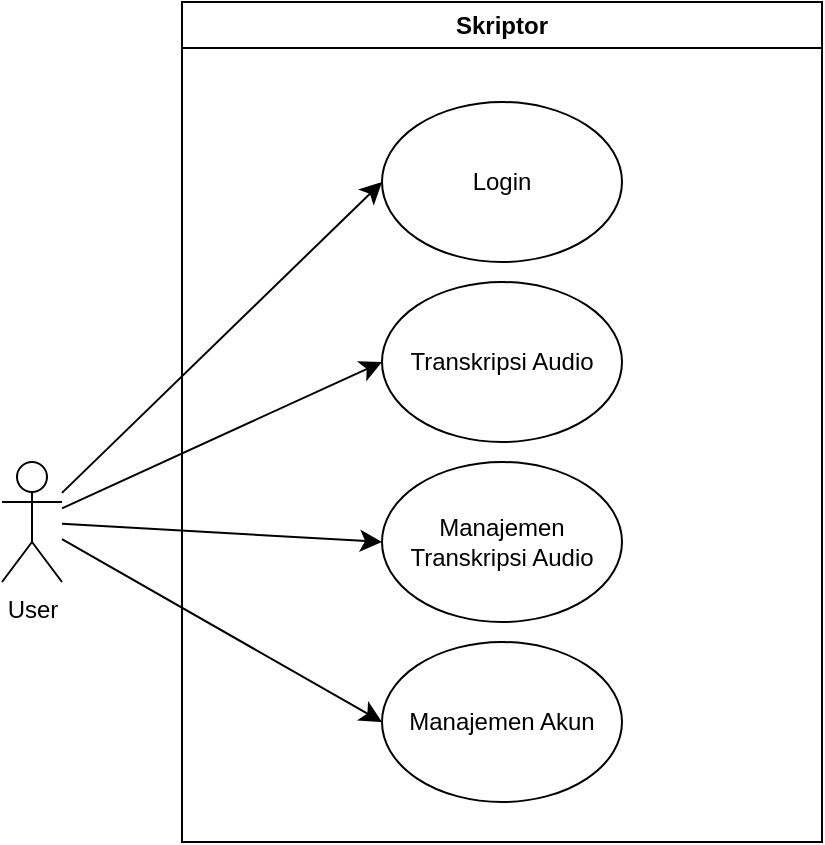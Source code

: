 <mxfile version="28.1.0" pages="2">
  <diagram name="Page-1" id="GCuHEHV3TT69qPSFdofg">
    <mxGraphModel dx="977" dy="797" grid="1" gridSize="10" guides="1" tooltips="1" connect="1" arrows="1" fold="1" page="1" pageScale="1" pageWidth="850" pageHeight="1100" math="0" shadow="0">
      <root>
        <mxCell id="0" />
        <mxCell id="1" parent="0" />
        <mxCell id="1BuEzqjNg5abX6-giijZ-1" value="Skriptor" style="swimlane;whiteSpace=wrap;html=1;" vertex="1" parent="1">
          <mxGeometry x="280" y="120" width="320" height="420" as="geometry" />
        </mxCell>
        <mxCell id="1BuEzqjNg5abX6-giijZ-3" value="Login" style="ellipse;whiteSpace=wrap;html=1;" vertex="1" parent="1BuEzqjNg5abX6-giijZ-1">
          <mxGeometry x="100" y="50" width="120" height="80" as="geometry" />
        </mxCell>
        <mxCell id="1BuEzqjNg5abX6-giijZ-4" value="Transkripsi Audio" style="ellipse;whiteSpace=wrap;html=1;" vertex="1" parent="1BuEzqjNg5abX6-giijZ-1">
          <mxGeometry x="100" y="140" width="120" height="80" as="geometry" />
        </mxCell>
        <mxCell id="1BuEzqjNg5abX6-giijZ-5" value="Manajemen Transkripsi Audio" style="ellipse;whiteSpace=wrap;html=1;" vertex="1" parent="1BuEzqjNg5abX6-giijZ-1">
          <mxGeometry x="100" y="230" width="120" height="80" as="geometry" />
        </mxCell>
        <mxCell id="1BuEzqjNg5abX6-giijZ-6" value="Manajemen Akun" style="ellipse;whiteSpace=wrap;html=1;" vertex="1" parent="1BuEzqjNg5abX6-giijZ-1">
          <mxGeometry x="100" y="320" width="120" height="80" as="geometry" />
        </mxCell>
        <mxCell id="1BuEzqjNg5abX6-giijZ-8" style="edgeStyle=none;curved=1;rounded=0;orthogonalLoop=1;jettySize=auto;html=1;entryX=0;entryY=0.5;entryDx=0;entryDy=0;fontSize=12;startSize=8;endSize=8;" edge="1" parent="1" source="1BuEzqjNg5abX6-giijZ-2" target="1BuEzqjNg5abX6-giijZ-3">
          <mxGeometry relative="1" as="geometry" />
        </mxCell>
        <mxCell id="1BuEzqjNg5abX6-giijZ-9" style="edgeStyle=none;curved=1;rounded=0;orthogonalLoop=1;jettySize=auto;html=1;entryX=0;entryY=0.5;entryDx=0;entryDy=0;fontSize=12;startSize=8;endSize=8;" edge="1" parent="1" source="1BuEzqjNg5abX6-giijZ-2" target="1BuEzqjNg5abX6-giijZ-4">
          <mxGeometry relative="1" as="geometry" />
        </mxCell>
        <mxCell id="1BuEzqjNg5abX6-giijZ-10" style="edgeStyle=none;curved=1;rounded=0;orthogonalLoop=1;jettySize=auto;html=1;entryX=0;entryY=0.5;entryDx=0;entryDy=0;fontSize=12;startSize=8;endSize=8;" edge="1" parent="1" source="1BuEzqjNg5abX6-giijZ-2" target="1BuEzqjNg5abX6-giijZ-5">
          <mxGeometry relative="1" as="geometry" />
        </mxCell>
        <mxCell id="1BuEzqjNg5abX6-giijZ-11" style="edgeStyle=none;curved=1;rounded=0;orthogonalLoop=1;jettySize=auto;html=1;entryX=0;entryY=0.5;entryDx=0;entryDy=0;fontSize=12;startSize=8;endSize=8;" edge="1" parent="1" source="1BuEzqjNg5abX6-giijZ-2" target="1BuEzqjNg5abX6-giijZ-6">
          <mxGeometry relative="1" as="geometry" />
        </mxCell>
        <mxCell id="1BuEzqjNg5abX6-giijZ-2" value="User" style="shape=umlActor;verticalLabelPosition=bottom;verticalAlign=top;html=1;outlineConnect=0;" vertex="1" parent="1">
          <mxGeometry x="190" y="350" width="30" height="60" as="geometry" />
        </mxCell>
      </root>
    </mxGraphModel>
  </diagram>
  <diagram id="RInxXyL9VE2bBh9V4y0u" name="Page-2">
    <mxGraphModel dx="928" dy="622" grid="0" gridSize="10" guides="1" tooltips="1" connect="1" arrows="1" fold="1" page="0" pageScale="1" pageWidth="850" pageHeight="1100" math="0" shadow="0">
      <root>
        <mxCell id="0" />
        <mxCell id="1" parent="0" />
      </root>
    </mxGraphModel>
  </diagram>
</mxfile>
